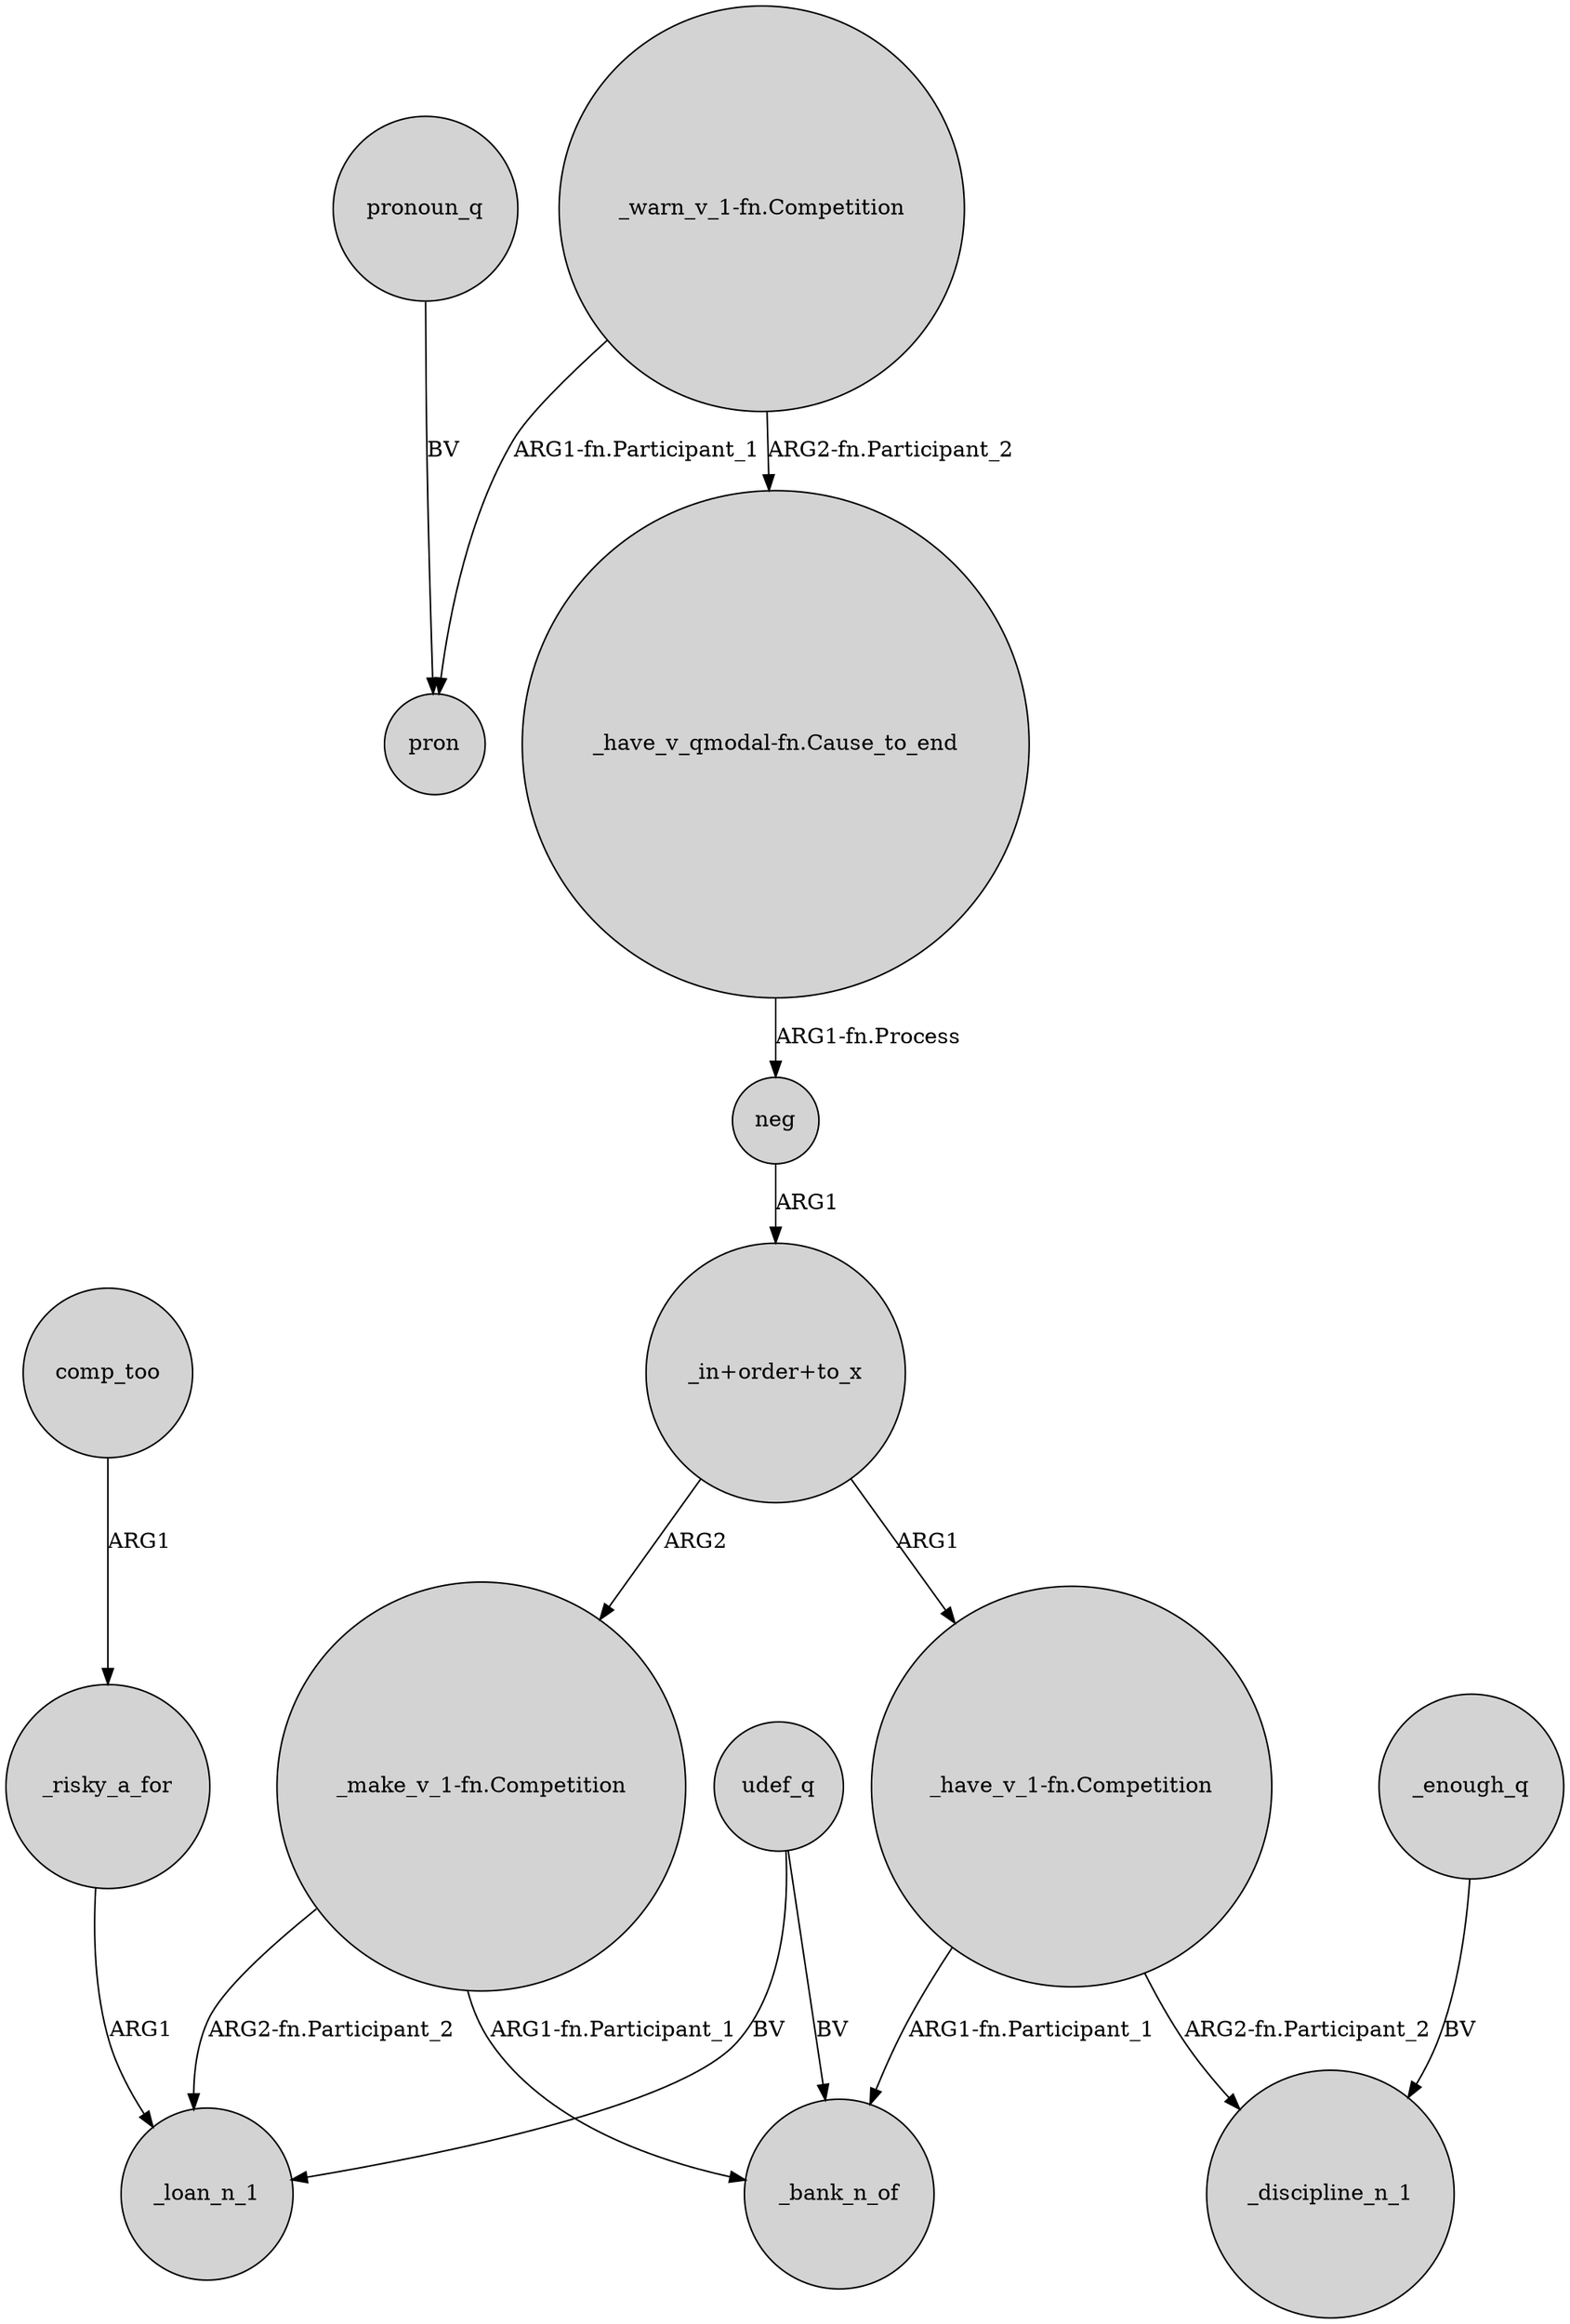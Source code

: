 digraph {
	node [shape=circle style=filled]
	"_warn_v_1-fn.Competition" -> pron [label="ARG1-fn.Participant_1"]
	udef_q -> _bank_n_of [label=BV]
	"_have_v_qmodal-fn.Cause_to_end" -> neg [label="ARG1-fn.Process"]
	"_have_v_1-fn.Competition" -> _bank_n_of [label="ARG1-fn.Participant_1"]
	comp_too -> _risky_a_for [label=ARG1]
	_enough_q -> _discipline_n_1 [label=BV]
	"_have_v_1-fn.Competition" -> _discipline_n_1 [label="ARG2-fn.Participant_2"]
	"_in+order+to_x" -> "_have_v_1-fn.Competition" [label=ARG1]
	neg -> "_in+order+to_x" [label=ARG1]
	"_make_v_1-fn.Competition" -> _loan_n_1 [label="ARG2-fn.Participant_2"]
	pronoun_q -> pron [label=BV]
	"_warn_v_1-fn.Competition" -> "_have_v_qmodal-fn.Cause_to_end" [label="ARG2-fn.Participant_2"]
	"_make_v_1-fn.Competition" -> _bank_n_of [label="ARG1-fn.Participant_1"]
	udef_q -> _loan_n_1 [label=BV]
	_risky_a_for -> _loan_n_1 [label=ARG1]
	"_in+order+to_x" -> "_make_v_1-fn.Competition" [label=ARG2]
}
